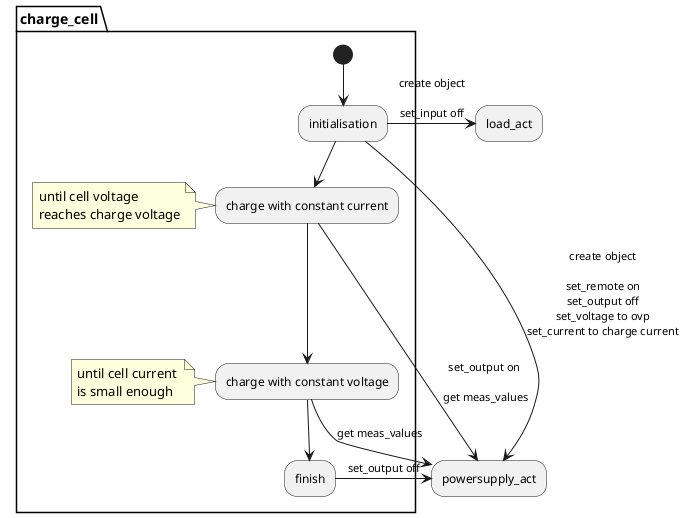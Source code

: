 @startuml charge_cell

partition charge_cell {
(*)-down->initialisation
-down->"charge with constant current" as b
note left: until cell voltage \nreaches charge voltage
-down->"charge with constant voltage" as c
note left: until cell current \nis small enough
-down->finish
}
initialisation -right-> [create object\n\nset_remote on\nset_output off\nset_voltage to ovp\nset_current to charge current] powersupply_act
initialisation -right-> [create object\n\nset_input off] load_act
b -right->[set_output on\n\n get meas_values] powersupply_act
c -right->[get meas_values] powersupply_act
finish -right->[set_output off] powersupply_act
@enduml